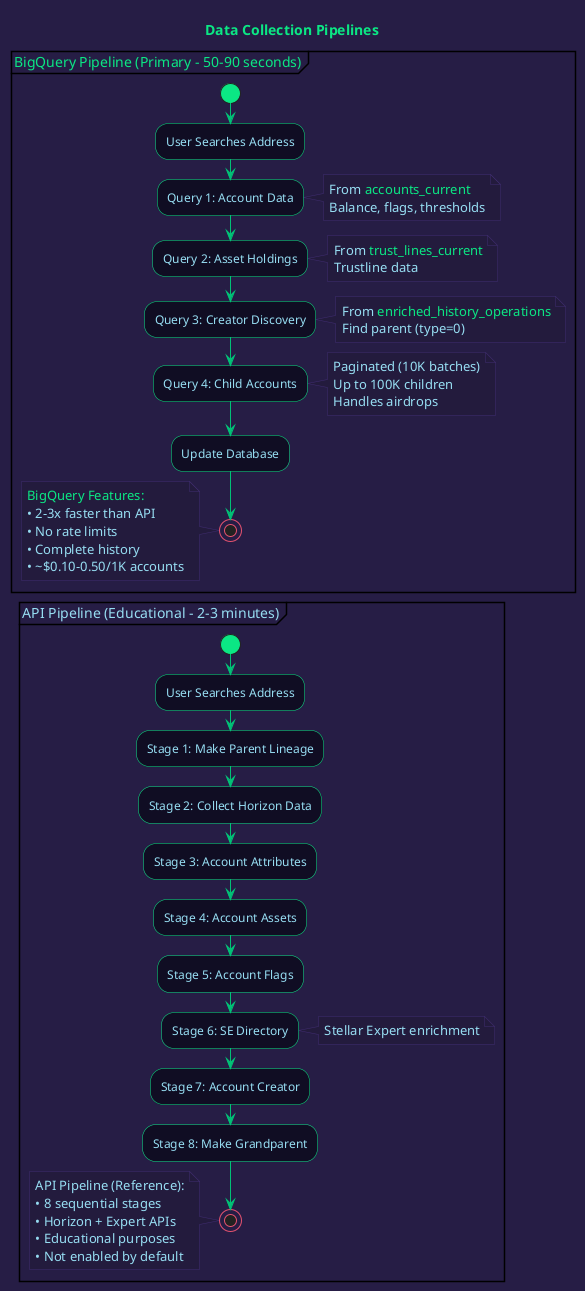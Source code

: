 @startuml Data Pipeline

skinparam backgroundColor #261D45
skinparam activity {
    BackgroundColor #100D23
    BorderColor #0BE784
    FontColor #96DDF2
}
skinparam activityArrowColor #01C176
skinparam activityStartColor #0BE784
skinparam activityStopColor #E5526F
skinparam defaultFontColor #96DDF2
skinparam note {
  BackgroundColor #231B3D
  BorderColor #3f2c70
  FontColor #96DDF2
}

title <color:#0BE784>Data Collection Pipelines

partition "<color:#0BE784>BigQuery Pipeline (Primary - 50-90 seconds)" {
  start
  
  :User Searches Address;
  
  :Query 1: Account Data;
  note right #231B3D
    <color:#96DDF2>From <color:#0BE784>accounts_current
    <color:#96DDF2>Balance, flags, thresholds
  end note
  
  :Query 2: Asset Holdings;
  note right #231B3D
    <color:#96DDF2>From <color:#0BE784>trust_lines_current
    <color:#96DDF2>Trustline data
  end note
  
  :Query 3: Creator Discovery;
  note right #231B3D
    <color:#96DDF2>From <color:#0BE784>enriched_history_operations
    <color:#96DDF2>Find parent (type=0)
  end note
  
  :Query 4: Child Accounts;
  note right #231B3D
    <color:#96DDF2>Paginated (10K batches)
    <color:#96DDF2>Up to 100K children
    <color:#96DDF2>Handles airdrops
  end note
  
  :Update Database;
  
  stop
  
  note left #231B3D
    <color:#0BE784>BigQuery Features:
    <color:#96DDF2>• 2-3x faster than API
    <color:#96DDF2>• No rate limits
    <color:#96DDF2>• Complete history
    <color:#96DDF2>• ~$0.10-0.50/1K accounts
  end note
}

partition "<color:#96DDF2>API Pipeline (Educational - 2-3 minutes)" {
  start
  
  :User Searches Address;
  
  :Stage 1: Make Parent Lineage;
  
  :Stage 2: Collect Horizon Data;
  
  :Stage 3: Account Attributes;
  
  :Stage 4: Account Assets;
  
  :Stage 5: Account Flags;
  
  :Stage 6: SE Directory;
  note right #231B3D
    <color:#96DDF2>Stellar Expert enrichment
  end note
  
  :Stage 7: Account Creator;
  
  :Stage 8: Make Grandparent;
  
  stop
  
  note left #231B3D
    <color:#96DDF2>API Pipeline (Reference):
    <color:#96DDF2>• 8 sequential stages
    <color:#96DDF2>• Horizon + Expert APIs
    <color:#96DDF2>• Educational purposes
    <color:#96DDF2>• Not enabled by default
  end note
}

@enduml
